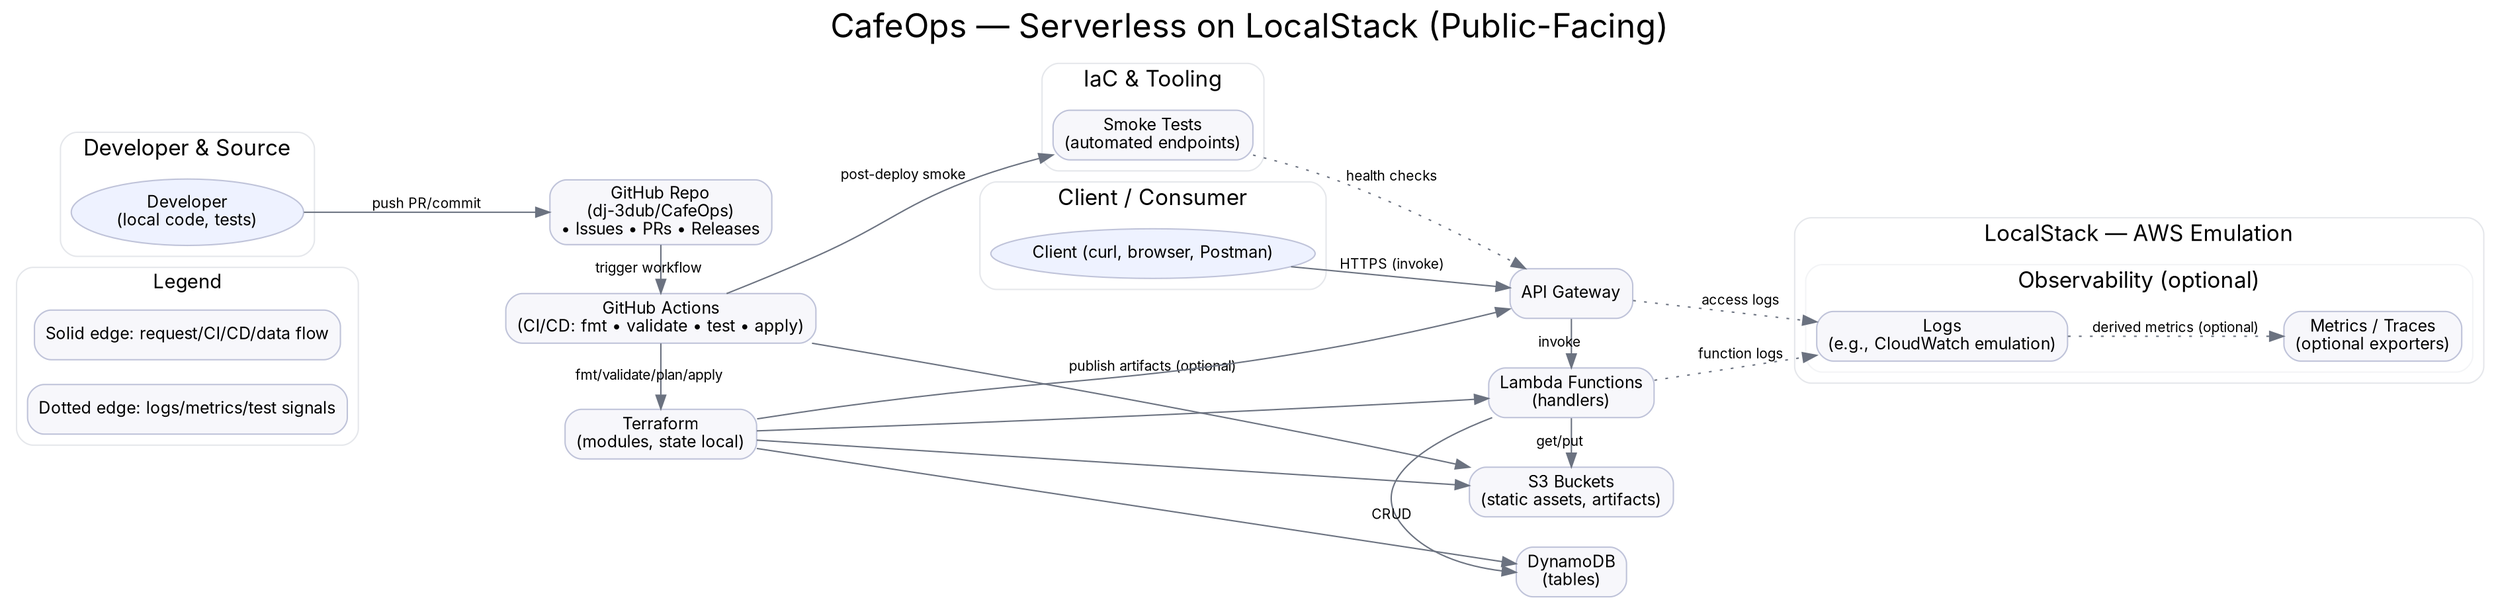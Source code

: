 
// CafeOps Architecture (Public-Facing) — Graphviz DOT
// Repo: dj-3dub/CafeOps
// Purpose: High-level public diagram (no real creds/IDs).
// Render: dot -Tsvg cafeops_architecture_public.dot -o cafeops_architecture_public.svg

digraph CafeOps {
  rankdir=LR;
  labelloc="t";
  label="CafeOps — Serverless on LocalStack (Public-Facing)";
  fontsize=24;
  fontname="Inter, Helvetica, Arial";
  bgcolor="white";

  node [shape=rectangle, style="rounded,filled", fillcolor="#f7f7fb", color="#bfc3d9", fontname="Inter, Helvetica, Arial", fontsize=12];
  edge [color="#6b7280", fontname="Inter, Helvetica, Arial", fontsize=10];

  // ---------- Legend ----------
  subgraph cluster_legend {
    label="Legend";
    fontsize=14;
    color="#e5e7eb";
    style="rounded";
    leg1 [label="Solid edge: request/CI/CD/data flow"];
    leg2 [label="Dotted edge: logs/metrics/test signals"];
  }

  // ---------- Dev / Source Control ----------
  subgraph cluster_dev {
    label="Developer & Source";
    fontsize=16;
    color="#e5e7eb";
    style="rounded";
    Dev[label="Developer\n(local code, tests)", shape=ellipse, fillcolor="#eef2ff"];
    GitHub[label="GitHub Repo\n(dj-3dub/CafeOps)\n• Issues • PRs • Releases"];
    Actions[label="GitHub Actions\n(CI/CD: fmt • validate • test • apply)"];
  }

  // ---------- Infra as Code ----------
  subgraph cluster_iac {
    label="IaC & Tooling";
    fontsize=16;
    color="#e5e7eb";
    style="rounded";
    Terraform[label="Terraform\n(modules, state local)"];
    Smoke[label="Smoke Tests\n(automated endpoints)"];
  }

  // ---------- LocalStack ----------
  subgraph cluster_localstack {
    label="LocalStack — AWS Emulation";
    fontsize=16;
    color="#e5e7eb";
    style="rounded";

    APIGW[label="API Gateway"];
    Lambda[label="Lambda Functions\n(handlers)"];
    DynamoDB[label="DynamoDB\n(tables)"];
    S3[label="S3 Buckets\n(static assets, artifacts)"];

    // Optional: Logs/metrics (emulated)
    subgraph cluster_obs {
      label="Observability (optional)";
      color="#f3f4f6";
      style="rounded";
      Logs[label="Logs\n(e.g., CloudWatch emulation)"];
      Metrics[label="Metrics / Traces\n(optional exporters)"];
    }
  }

  // ---------- Client ----------
  subgraph cluster_client {
    label="Client / Consumer";
    fontsize=16;
    color="#e5e7eb";
    style="rounded";
    Client[label="Client (curl, browser, Postman)", shape=ellipse, fillcolor="#eef2ff"];
  }

  // ---------- Flows ----------

  // Dev -> GitHub
  Dev -> GitHub [label="push PR/commit"];

  // GitHub Actions CI/CD
  GitHub -> Actions [label="trigger workflow"];
  Actions -> Terraform [label="fmt/validate/plan/apply"];
  Terraform -> APIGW;
  Terraform -> Lambda;
  Terraform -> DynamoDB;
  Terraform -> S3;

  // Runtime request path
  Client -> APIGW [label="HTTPS (invoke)"];
  APIGW -> Lambda [label="invoke"];
  Lambda -> DynamoDB [label="CRUD"];
  Lambda -> S3 [label="get/put"];

  // Smoke tests & Observability
  Actions -> Smoke [label="post-deploy smoke"];
  Smoke -> APIGW [style=dotted, label="health checks"];
  Lambda -> Logs [style=dotted, label="function logs"];
  APIGW -> Logs [style=dotted, label="access logs"];
  Logs -> Metrics [style=dotted, label="derived metrics (optional)"];

  // Artifacts
  Actions -> S3 [label="publish artifacts (optional)"];

  // Layout hints
  {rank=same; GitHub; Actions; Terraform;}
  {rank=same; APIGW; Lambda; DynamoDB; S3;}
}
